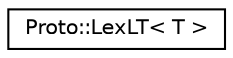 digraph "Graphical Class Hierarchy"
{
  edge [fontname="Helvetica",fontsize="10",labelfontname="Helvetica",labelfontsize="10"];
  node [fontname="Helvetica",fontsize="10",shape=record];
  rankdir="LR";
  Node0 [label="Proto::LexLT\< T \>",height=0.2,width=0.4,color="black", fillcolor="white", style="filled",URL="$structProto_1_1LexLT.html"];
}

